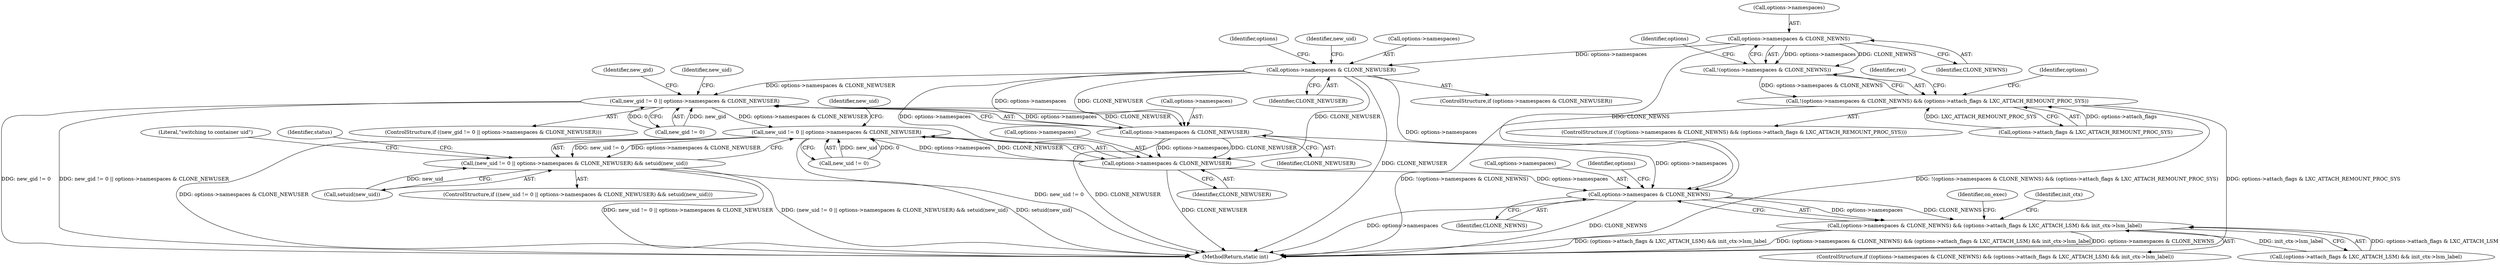 digraph "0_lxc_81f466d05f2a89cb4f122ef7f593ff3f279b165c@pointer" {
"1000191" [label="(Call,options->namespaces & CLONE_NEWNS)"];
"1000190" [label="(Call,!(options->namespaces & CLONE_NEWNS))"];
"1000189" [label="(Call,!(options->namespaces & CLONE_NEWNS) && (options->attach_flags & LXC_ATTACH_REMOUNT_PROC_SYS))"];
"1000313" [label="(Call,options->namespaces & CLONE_NEWUSER)"];
"1000395" [label="(Call,new_gid != 0 || options->namespaces & CLONE_NEWUSER)"];
"1000423" [label="(Call,new_uid != 0 || options->namespaces & CLONE_NEWUSER)"];
"1000422" [label="(Call,(new_uid != 0 || options->namespaces & CLONE_NEWUSER) && setuid(new_uid))"];
"1000399" [label="(Call,options->namespaces & CLONE_NEWUSER)"];
"1000427" [label="(Call,options->namespaces & CLONE_NEWUSER)"];
"1000547" [label="(Call,options->namespaces & CLONE_NEWNS)"];
"1000546" [label="(Call,(options->namespaces & CLONE_NEWNS) && (options->attach_flags & LXC_ATTACH_LSM) && init_ctx->lsm_label)"];
"1000189" [label="(Call,!(options->namespaces & CLONE_NEWNS) && (options->attach_flags & LXC_ATTACH_REMOUNT_PROC_SYS))"];
"1000444" [label="(Identifier,status)"];
"1000545" [label="(ControlStructure,if ((options->namespaces & CLONE_NEWNS) && (options->attach_flags & LXC_ATTACH_LSM) && init_ctx->lsm_label))"];
"1000192" [label="(Call,options->namespaces)"];
"1000314" [label="(Call,options->namespaces)"];
"1000190" [label="(Call,!(options->namespaces & CLONE_NEWNS))"];
"1000408" [label="(Identifier,new_gid)"];
"1000312" [label="(ControlStructure,if (options->namespaces & CLONE_NEWUSER))"];
"1000191" [label="(Call,options->namespaces & CLONE_NEWNS)"];
"1000436" [label="(Literal,\"switching to container uid\")"];
"1000326" [label="(Identifier,options)"];
"1000400" [label="(Call,options->namespaces)"];
"1000317" [label="(Identifier,CLONE_NEWUSER)"];
"1000433" [label="(Identifier,new_uid)"];
"1000548" [label="(Call,options->namespaces)"];
"1000564" [label="(Identifier,on_exec)"];
"1000313" [label="(Call,options->namespaces & CLONE_NEWUSER)"];
"1000395" [label="(Call,new_gid != 0 || options->namespaces & CLONE_NEWUSER)"];
"1000421" [label="(ControlStructure,if ((new_uid != 0 || options->namespaces & CLONE_NEWUSER) && setuid(new_uid)))"];
"1000399" [label="(Call,options->namespaces & CLONE_NEWUSER)"];
"1000428" [label="(Call,options->namespaces)"];
"1000203" [label="(Identifier,ret)"];
"1000403" [label="(Identifier,CLONE_NEWUSER)"];
"1000744" [label="(MethodReturn,static int)"];
"1000422" [label="(Call,(new_uid != 0 || options->namespaces & CLONE_NEWUSER) && setuid(new_uid))"];
"1000425" [label="(Identifier,new_uid)"];
"1000427" [label="(Call,options->namespaces & CLONE_NEWUSER)"];
"1000195" [label="(Identifier,CLONE_NEWNS)"];
"1000431" [label="(Identifier,CLONE_NEWUSER)"];
"1000552" [label="(Call,(options->attach_flags & LXC_ATTACH_LSM) && init_ctx->lsm_label)"];
"1000589" [label="(Identifier,init_ctx)"];
"1000555" [label="(Identifier,options)"];
"1000219" [label="(Identifier,options)"];
"1000196" [label="(Call,options->attach_flags & LXC_ATTACH_REMOUNT_PROC_SYS)"];
"1000423" [label="(Call,new_uid != 0 || options->namespaces & CLONE_NEWUSER)"];
"1000432" [label="(Call,setuid(new_uid))"];
"1000424" [label="(Call,new_uid != 0)"];
"1000546" [label="(Call,(options->namespaces & CLONE_NEWNS) && (options->attach_flags & LXC_ATTACH_LSM) && init_ctx->lsm_label)"];
"1000198" [label="(Identifier,options)"];
"1000551" [label="(Identifier,CLONE_NEWNS)"];
"1000547" [label="(Call,options->namespaces & CLONE_NEWNS)"];
"1000394" [label="(ControlStructure,if ((new_gid != 0 || options->namespaces & CLONE_NEWUSER)))"];
"1000396" [label="(Call,new_gid != 0)"];
"1000320" [label="(Identifier,new_uid)"];
"1000188" [label="(ControlStructure,if (!(options->namespaces & CLONE_NEWNS) && (options->attach_flags & LXC_ATTACH_REMOUNT_PROC_SYS)))"];
"1000191" -> "1000190"  [label="AST: "];
"1000191" -> "1000195"  [label="CFG: "];
"1000192" -> "1000191"  [label="AST: "];
"1000195" -> "1000191"  [label="AST: "];
"1000190" -> "1000191"  [label="CFG: "];
"1000191" -> "1000190"  [label="DDG: options->namespaces"];
"1000191" -> "1000190"  [label="DDG: CLONE_NEWNS"];
"1000191" -> "1000313"  [label="DDG: options->namespaces"];
"1000191" -> "1000547"  [label="DDG: CLONE_NEWNS"];
"1000190" -> "1000189"  [label="AST: "];
"1000198" -> "1000190"  [label="CFG: "];
"1000189" -> "1000190"  [label="CFG: "];
"1000190" -> "1000189"  [label="DDG: options->namespaces & CLONE_NEWNS"];
"1000189" -> "1000188"  [label="AST: "];
"1000189" -> "1000196"  [label="CFG: "];
"1000196" -> "1000189"  [label="AST: "];
"1000203" -> "1000189"  [label="CFG: "];
"1000219" -> "1000189"  [label="CFG: "];
"1000189" -> "1000744"  [label="DDG: !(options->namespaces & CLONE_NEWNS)"];
"1000189" -> "1000744"  [label="DDG: !(options->namespaces & CLONE_NEWNS) && (options->attach_flags & LXC_ATTACH_REMOUNT_PROC_SYS)"];
"1000189" -> "1000744"  [label="DDG: options->attach_flags & LXC_ATTACH_REMOUNT_PROC_SYS"];
"1000196" -> "1000189"  [label="DDG: options->attach_flags"];
"1000196" -> "1000189"  [label="DDG: LXC_ATTACH_REMOUNT_PROC_SYS"];
"1000313" -> "1000312"  [label="AST: "];
"1000313" -> "1000317"  [label="CFG: "];
"1000314" -> "1000313"  [label="AST: "];
"1000317" -> "1000313"  [label="AST: "];
"1000320" -> "1000313"  [label="CFG: "];
"1000326" -> "1000313"  [label="CFG: "];
"1000313" -> "1000744"  [label="DDG: CLONE_NEWUSER"];
"1000313" -> "1000395"  [label="DDG: options->namespaces & CLONE_NEWUSER"];
"1000313" -> "1000399"  [label="DDG: options->namespaces"];
"1000313" -> "1000399"  [label="DDG: CLONE_NEWUSER"];
"1000313" -> "1000427"  [label="DDG: options->namespaces"];
"1000313" -> "1000427"  [label="DDG: CLONE_NEWUSER"];
"1000313" -> "1000547"  [label="DDG: options->namespaces"];
"1000395" -> "1000394"  [label="AST: "];
"1000395" -> "1000396"  [label="CFG: "];
"1000395" -> "1000399"  [label="CFG: "];
"1000396" -> "1000395"  [label="AST: "];
"1000399" -> "1000395"  [label="AST: "];
"1000408" -> "1000395"  [label="CFG: "];
"1000425" -> "1000395"  [label="CFG: "];
"1000395" -> "1000744"  [label="DDG: new_gid != 0"];
"1000395" -> "1000744"  [label="DDG: new_gid != 0 || options->namespaces & CLONE_NEWUSER"];
"1000396" -> "1000395"  [label="DDG: new_gid"];
"1000396" -> "1000395"  [label="DDG: 0"];
"1000399" -> "1000395"  [label="DDG: options->namespaces"];
"1000399" -> "1000395"  [label="DDG: CLONE_NEWUSER"];
"1000395" -> "1000423"  [label="DDG: options->namespaces & CLONE_NEWUSER"];
"1000423" -> "1000422"  [label="AST: "];
"1000423" -> "1000424"  [label="CFG: "];
"1000423" -> "1000427"  [label="CFG: "];
"1000424" -> "1000423"  [label="AST: "];
"1000427" -> "1000423"  [label="AST: "];
"1000433" -> "1000423"  [label="CFG: "];
"1000422" -> "1000423"  [label="CFG: "];
"1000423" -> "1000744"  [label="DDG: options->namespaces & CLONE_NEWUSER"];
"1000423" -> "1000744"  [label="DDG: new_uid != 0"];
"1000423" -> "1000422"  [label="DDG: new_uid != 0"];
"1000423" -> "1000422"  [label="DDG: options->namespaces & CLONE_NEWUSER"];
"1000424" -> "1000423"  [label="DDG: new_uid"];
"1000424" -> "1000423"  [label="DDG: 0"];
"1000427" -> "1000423"  [label="DDG: options->namespaces"];
"1000427" -> "1000423"  [label="DDG: CLONE_NEWUSER"];
"1000422" -> "1000421"  [label="AST: "];
"1000422" -> "1000432"  [label="CFG: "];
"1000432" -> "1000422"  [label="AST: "];
"1000436" -> "1000422"  [label="CFG: "];
"1000444" -> "1000422"  [label="CFG: "];
"1000422" -> "1000744"  [label="DDG: new_uid != 0 || options->namespaces & CLONE_NEWUSER"];
"1000422" -> "1000744"  [label="DDG: (new_uid != 0 || options->namespaces & CLONE_NEWUSER) && setuid(new_uid)"];
"1000422" -> "1000744"  [label="DDG: setuid(new_uid)"];
"1000432" -> "1000422"  [label="DDG: new_uid"];
"1000399" -> "1000403"  [label="CFG: "];
"1000400" -> "1000399"  [label="AST: "];
"1000403" -> "1000399"  [label="AST: "];
"1000399" -> "1000744"  [label="DDG: CLONE_NEWUSER"];
"1000399" -> "1000427"  [label="DDG: options->namespaces"];
"1000399" -> "1000427"  [label="DDG: CLONE_NEWUSER"];
"1000399" -> "1000547"  [label="DDG: options->namespaces"];
"1000427" -> "1000431"  [label="CFG: "];
"1000428" -> "1000427"  [label="AST: "];
"1000431" -> "1000427"  [label="AST: "];
"1000427" -> "1000744"  [label="DDG: CLONE_NEWUSER"];
"1000427" -> "1000547"  [label="DDG: options->namespaces"];
"1000547" -> "1000546"  [label="AST: "];
"1000547" -> "1000551"  [label="CFG: "];
"1000548" -> "1000547"  [label="AST: "];
"1000551" -> "1000547"  [label="AST: "];
"1000555" -> "1000547"  [label="CFG: "];
"1000546" -> "1000547"  [label="CFG: "];
"1000547" -> "1000744"  [label="DDG: options->namespaces"];
"1000547" -> "1000744"  [label="DDG: CLONE_NEWNS"];
"1000547" -> "1000546"  [label="DDG: options->namespaces"];
"1000547" -> "1000546"  [label="DDG: CLONE_NEWNS"];
"1000546" -> "1000545"  [label="AST: "];
"1000546" -> "1000552"  [label="CFG: "];
"1000552" -> "1000546"  [label="AST: "];
"1000564" -> "1000546"  [label="CFG: "];
"1000589" -> "1000546"  [label="CFG: "];
"1000546" -> "1000744"  [label="DDG: (options->namespaces & CLONE_NEWNS) && (options->attach_flags & LXC_ATTACH_LSM) && init_ctx->lsm_label"];
"1000546" -> "1000744"  [label="DDG: options->namespaces & CLONE_NEWNS"];
"1000546" -> "1000744"  [label="DDG: (options->attach_flags & LXC_ATTACH_LSM) && init_ctx->lsm_label"];
"1000552" -> "1000546"  [label="DDG: options->attach_flags & LXC_ATTACH_LSM"];
"1000552" -> "1000546"  [label="DDG: init_ctx->lsm_label"];
}
